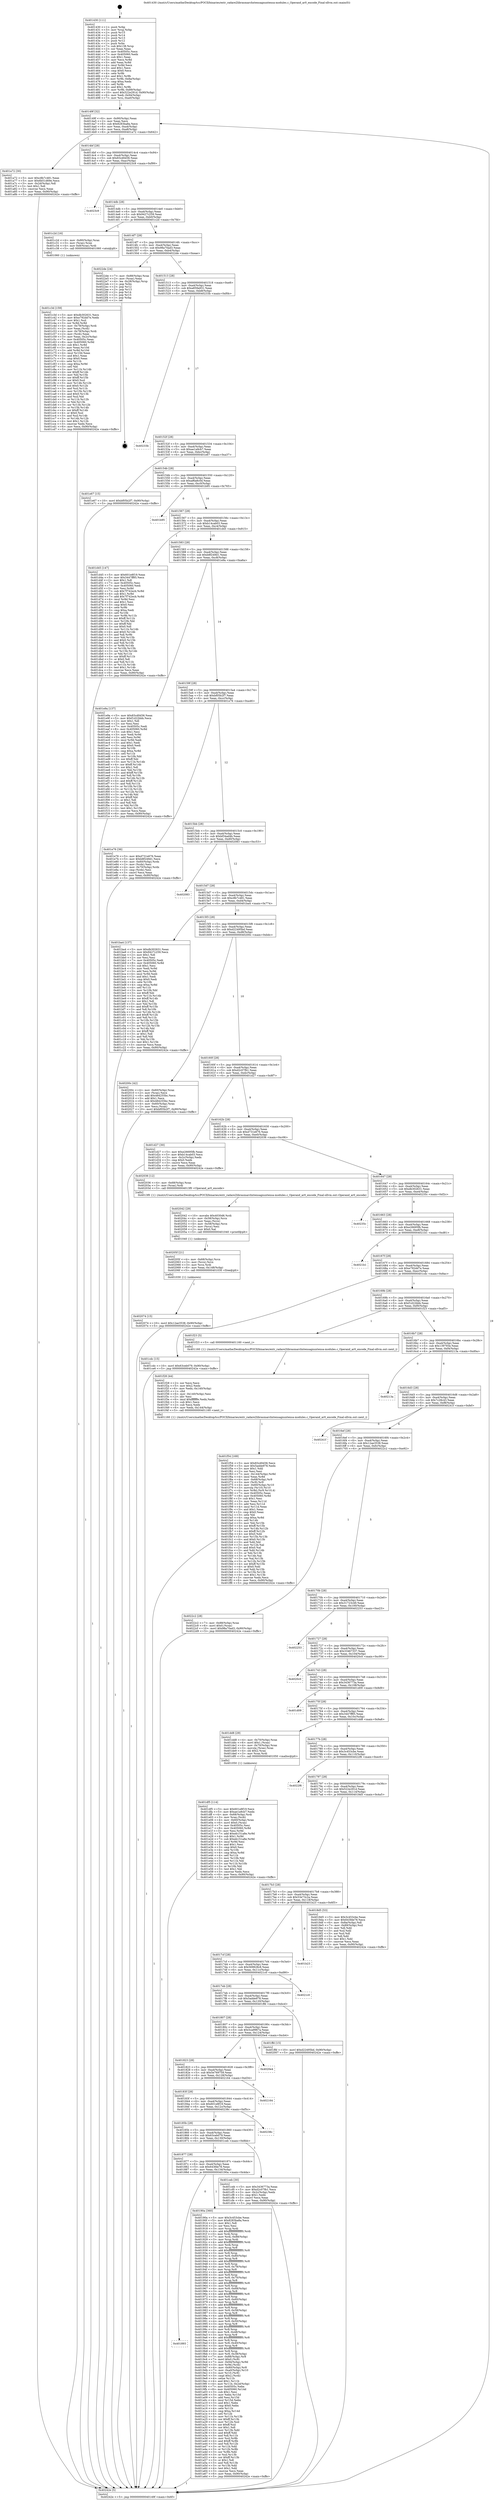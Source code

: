 digraph "0x401430" {
  label = "0x401430 (/mnt/c/Users/mathe/Desktop/tcc/POCII/binaries/extr_radare2librasmarchxtensagnuxtensa-modules.c_Operand_ar0_encode_Final-ollvm.out::main(0))"
  labelloc = "t"
  node[shape=record]

  Entry [label="",width=0.3,height=0.3,shape=circle,fillcolor=black,style=filled]
  "0x40149f" [label="{
     0x40149f [32]\l
     | [instrs]\l
     &nbsp;&nbsp;0x40149f \<+6\>: mov -0x90(%rbp),%eax\l
     &nbsp;&nbsp;0x4014a5 \<+2\>: mov %eax,%ecx\l
     &nbsp;&nbsp;0x4014a7 \<+6\>: sub $0x8283ba8a,%ecx\l
     &nbsp;&nbsp;0x4014ad \<+6\>: mov %eax,-0xa4(%rbp)\l
     &nbsp;&nbsp;0x4014b3 \<+6\>: mov %ecx,-0xa8(%rbp)\l
     &nbsp;&nbsp;0x4014b9 \<+6\>: je 0000000000401a72 \<main+0x642\>\l
  }"]
  "0x401a72" [label="{
     0x401a72 [30]\l
     | [instrs]\l
     &nbsp;&nbsp;0x401a72 \<+5\>: mov $0xc8b7c481,%eax\l
     &nbsp;&nbsp;0x401a77 \<+5\>: mov $0x6b51d69e,%ecx\l
     &nbsp;&nbsp;0x401a7c \<+3\>: mov -0x2d(%rbp),%dl\l
     &nbsp;&nbsp;0x401a7f \<+3\>: test $0x1,%dl\l
     &nbsp;&nbsp;0x401a82 \<+3\>: cmovne %ecx,%eax\l
     &nbsp;&nbsp;0x401a85 \<+6\>: mov %eax,-0x90(%rbp)\l
     &nbsp;&nbsp;0x401a8b \<+5\>: jmp 000000000040242e \<main+0xffe\>\l
  }"]
  "0x4014bf" [label="{
     0x4014bf [28]\l
     | [instrs]\l
     &nbsp;&nbsp;0x4014bf \<+5\>: jmp 00000000004014c4 \<main+0x94\>\l
     &nbsp;&nbsp;0x4014c4 \<+6\>: mov -0xa4(%rbp),%eax\l
     &nbsp;&nbsp;0x4014ca \<+5\>: sub $0x83cd0d36,%eax\l
     &nbsp;&nbsp;0x4014cf \<+6\>: mov %eax,-0xac(%rbp)\l
     &nbsp;&nbsp;0x4014d5 \<+6\>: je 00000000004023c9 \<main+0xf99\>\l
  }"]
  Exit [label="",width=0.3,height=0.3,shape=circle,fillcolor=black,style=filled,peripheries=2]
  "0x4023c9" [label="{
     0x4023c9\l
  }", style=dashed]
  "0x4014db" [label="{
     0x4014db [28]\l
     | [instrs]\l
     &nbsp;&nbsp;0x4014db \<+5\>: jmp 00000000004014e0 \<main+0xb0\>\l
     &nbsp;&nbsp;0x4014e0 \<+6\>: mov -0xa4(%rbp),%eax\l
     &nbsp;&nbsp;0x4014e6 \<+5\>: sub $0x9427c259,%eax\l
     &nbsp;&nbsp;0x4014eb \<+6\>: mov %eax,-0xb0(%rbp)\l
     &nbsp;&nbsp;0x4014f1 \<+6\>: je 0000000000401c2d \<main+0x7fd\>\l
  }"]
  "0x402074" [label="{
     0x402074 [15]\l
     | [instrs]\l
     &nbsp;&nbsp;0x402074 \<+10\>: movl $0x12ae3538,-0x90(%rbp)\l
     &nbsp;&nbsp;0x40207e \<+5\>: jmp 000000000040242e \<main+0xffe\>\l
  }"]
  "0x401c2d" [label="{
     0x401c2d [16]\l
     | [instrs]\l
     &nbsp;&nbsp;0x401c2d \<+4\>: mov -0x80(%rbp),%rax\l
     &nbsp;&nbsp;0x401c31 \<+3\>: mov (%rax),%rax\l
     &nbsp;&nbsp;0x401c34 \<+4\>: mov 0x8(%rax),%rdi\l
     &nbsp;&nbsp;0x401c38 \<+5\>: call 0000000000401060 \<atoi@plt\>\l
     | [calls]\l
     &nbsp;&nbsp;0x401060 \{1\} (unknown)\l
  }"]
  "0x4014f7" [label="{
     0x4014f7 [28]\l
     | [instrs]\l
     &nbsp;&nbsp;0x4014f7 \<+5\>: jmp 00000000004014fc \<main+0xcc\>\l
     &nbsp;&nbsp;0x4014fc \<+6\>: mov -0xa4(%rbp),%eax\l
     &nbsp;&nbsp;0x401502 \<+5\>: sub $0x98a70ad3,%eax\l
     &nbsp;&nbsp;0x401507 \<+6\>: mov %eax,-0xb4(%rbp)\l
     &nbsp;&nbsp;0x40150d \<+6\>: je 00000000004022de \<main+0xeae\>\l
  }"]
  "0x40205f" [label="{
     0x40205f [21]\l
     | [instrs]\l
     &nbsp;&nbsp;0x40205f \<+4\>: mov -0x68(%rbp),%rcx\l
     &nbsp;&nbsp;0x402063 \<+3\>: mov (%rcx),%rcx\l
     &nbsp;&nbsp;0x402066 \<+3\>: mov %rcx,%rdi\l
     &nbsp;&nbsp;0x402069 \<+6\>: mov %eax,-0x148(%rbp)\l
     &nbsp;&nbsp;0x40206f \<+5\>: call 0000000000401030 \<free@plt\>\l
     | [calls]\l
     &nbsp;&nbsp;0x401030 \{1\} (unknown)\l
  }"]
  "0x4022de" [label="{
     0x4022de [24]\l
     | [instrs]\l
     &nbsp;&nbsp;0x4022de \<+7\>: mov -0x88(%rbp),%rax\l
     &nbsp;&nbsp;0x4022e5 \<+2\>: mov (%rax),%eax\l
     &nbsp;&nbsp;0x4022e7 \<+4\>: lea -0x28(%rbp),%rsp\l
     &nbsp;&nbsp;0x4022eb \<+1\>: pop %rbx\l
     &nbsp;&nbsp;0x4022ec \<+2\>: pop %r12\l
     &nbsp;&nbsp;0x4022ee \<+2\>: pop %r13\l
     &nbsp;&nbsp;0x4022f0 \<+2\>: pop %r14\l
     &nbsp;&nbsp;0x4022f2 \<+2\>: pop %r15\l
     &nbsp;&nbsp;0x4022f4 \<+1\>: pop %rbp\l
     &nbsp;&nbsp;0x4022f5 \<+1\>: ret\l
  }"]
  "0x401513" [label="{
     0x401513 [28]\l
     | [instrs]\l
     &nbsp;&nbsp;0x401513 \<+5\>: jmp 0000000000401518 \<main+0xe8\>\l
     &nbsp;&nbsp;0x401518 \<+6\>: mov -0xa4(%rbp),%eax\l
     &nbsp;&nbsp;0x40151e \<+5\>: sub $0xa859a931,%eax\l
     &nbsp;&nbsp;0x401523 \<+6\>: mov %eax,-0xb8(%rbp)\l
     &nbsp;&nbsp;0x401529 \<+6\>: je 000000000040233b \<main+0xf0b\>\l
  }"]
  "0x402042" [label="{
     0x402042 [29]\l
     | [instrs]\l
     &nbsp;&nbsp;0x402042 \<+10\>: movabs $0x4030d6,%rdi\l
     &nbsp;&nbsp;0x40204c \<+4\>: mov -0x58(%rbp),%rcx\l
     &nbsp;&nbsp;0x402050 \<+2\>: mov %eax,(%rcx)\l
     &nbsp;&nbsp;0x402052 \<+4\>: mov -0x58(%rbp),%rcx\l
     &nbsp;&nbsp;0x402056 \<+2\>: mov (%rcx),%esi\l
     &nbsp;&nbsp;0x402058 \<+2\>: mov $0x0,%al\l
     &nbsp;&nbsp;0x40205a \<+5\>: call 0000000000401040 \<printf@plt\>\l
     | [calls]\l
     &nbsp;&nbsp;0x401040 \{1\} (unknown)\l
  }"]
  "0x40233b" [label="{
     0x40233b\l
  }", style=dashed]
  "0x40152f" [label="{
     0x40152f [28]\l
     | [instrs]\l
     &nbsp;&nbsp;0x40152f \<+5\>: jmp 0000000000401534 \<main+0x104\>\l
     &nbsp;&nbsp;0x401534 \<+6\>: mov -0xa4(%rbp),%eax\l
     &nbsp;&nbsp;0x40153a \<+5\>: sub $0xae1a9cb7,%eax\l
     &nbsp;&nbsp;0x40153f \<+6\>: mov %eax,-0xbc(%rbp)\l
     &nbsp;&nbsp;0x401545 \<+6\>: je 0000000000401e67 \<main+0xa37\>\l
  }"]
  "0x401f54" [label="{
     0x401f54 [169]\l
     | [instrs]\l
     &nbsp;&nbsp;0x401f54 \<+5\>: mov $0x83cd0d36,%ecx\l
     &nbsp;&nbsp;0x401f59 \<+5\>: mov $0x5adde978,%edx\l
     &nbsp;&nbsp;0x401f5e \<+3\>: mov $0x1,%dil\l
     &nbsp;&nbsp;0x401f61 \<+2\>: xor %esi,%esi\l
     &nbsp;&nbsp;0x401f63 \<+7\>: mov -0x144(%rbp),%r8d\l
     &nbsp;&nbsp;0x401f6a \<+4\>: imul %eax,%r8d\l
     &nbsp;&nbsp;0x401f6e \<+4\>: mov -0x68(%rbp),%r9\l
     &nbsp;&nbsp;0x401f72 \<+3\>: mov (%r9),%r9\l
     &nbsp;&nbsp;0x401f75 \<+4\>: mov -0x60(%rbp),%r10\l
     &nbsp;&nbsp;0x401f79 \<+3\>: movslq (%r10),%r10\l
     &nbsp;&nbsp;0x401f7c \<+4\>: mov %r8d,(%r9,%r10,4)\l
     &nbsp;&nbsp;0x401f80 \<+7\>: mov 0x40505c,%eax\l
     &nbsp;&nbsp;0x401f87 \<+8\>: mov 0x405060,%r8d\l
     &nbsp;&nbsp;0x401f8f \<+3\>: sub $0x1,%esi\l
     &nbsp;&nbsp;0x401f92 \<+3\>: mov %eax,%r11d\l
     &nbsp;&nbsp;0x401f95 \<+3\>: add %esi,%r11d\l
     &nbsp;&nbsp;0x401f98 \<+4\>: imul %r11d,%eax\l
     &nbsp;&nbsp;0x401f9c \<+3\>: and $0x1,%eax\l
     &nbsp;&nbsp;0x401f9f \<+3\>: cmp $0x0,%eax\l
     &nbsp;&nbsp;0x401fa2 \<+3\>: sete %bl\l
     &nbsp;&nbsp;0x401fa5 \<+4\>: cmp $0xa,%r8d\l
     &nbsp;&nbsp;0x401fa9 \<+4\>: setl %r14b\l
     &nbsp;&nbsp;0x401fad \<+3\>: mov %bl,%r15b\l
     &nbsp;&nbsp;0x401fb0 \<+4\>: xor $0xff,%r15b\l
     &nbsp;&nbsp;0x401fb4 \<+3\>: mov %r14b,%r12b\l
     &nbsp;&nbsp;0x401fb7 \<+4\>: xor $0xff,%r12b\l
     &nbsp;&nbsp;0x401fbb \<+4\>: xor $0x0,%dil\l
     &nbsp;&nbsp;0x401fbf \<+3\>: mov %r15b,%r13b\l
     &nbsp;&nbsp;0x401fc2 \<+4\>: and $0x0,%r13b\l
     &nbsp;&nbsp;0x401fc6 \<+3\>: and %dil,%bl\l
     &nbsp;&nbsp;0x401fc9 \<+3\>: mov %r12b,%al\l
     &nbsp;&nbsp;0x401fcc \<+2\>: and $0x0,%al\l
     &nbsp;&nbsp;0x401fce \<+3\>: and %dil,%r14b\l
     &nbsp;&nbsp;0x401fd1 \<+3\>: or %bl,%r13b\l
     &nbsp;&nbsp;0x401fd4 \<+3\>: or %r14b,%al\l
     &nbsp;&nbsp;0x401fd7 \<+3\>: xor %al,%r13b\l
     &nbsp;&nbsp;0x401fda \<+3\>: or %r12b,%r15b\l
     &nbsp;&nbsp;0x401fdd \<+4\>: xor $0xff,%r15b\l
     &nbsp;&nbsp;0x401fe1 \<+4\>: or $0x0,%dil\l
     &nbsp;&nbsp;0x401fe5 \<+3\>: and %dil,%r15b\l
     &nbsp;&nbsp;0x401fe8 \<+3\>: or %r15b,%r13b\l
     &nbsp;&nbsp;0x401feb \<+4\>: test $0x1,%r13b\l
     &nbsp;&nbsp;0x401fef \<+3\>: cmovne %edx,%ecx\l
     &nbsp;&nbsp;0x401ff2 \<+6\>: mov %ecx,-0x90(%rbp)\l
     &nbsp;&nbsp;0x401ff8 \<+5\>: jmp 000000000040242e \<main+0xffe\>\l
  }"]
  "0x401e67" [label="{
     0x401e67 [15]\l
     | [instrs]\l
     &nbsp;&nbsp;0x401e67 \<+10\>: movl $0xbf05b2f7,-0x90(%rbp)\l
     &nbsp;&nbsp;0x401e71 \<+5\>: jmp 000000000040242e \<main+0xffe\>\l
  }"]
  "0x40154b" [label="{
     0x40154b [28]\l
     | [instrs]\l
     &nbsp;&nbsp;0x40154b \<+5\>: jmp 0000000000401550 \<main+0x120\>\l
     &nbsp;&nbsp;0x401550 \<+6\>: mov -0xa4(%rbp),%eax\l
     &nbsp;&nbsp;0x401556 \<+5\>: sub $0xaf6a8c0d,%eax\l
     &nbsp;&nbsp;0x40155b \<+6\>: mov %eax,-0xc0(%rbp)\l
     &nbsp;&nbsp;0x401561 \<+6\>: je 0000000000401b95 \<main+0x765\>\l
  }"]
  "0x401f28" [label="{
     0x401f28 [44]\l
     | [instrs]\l
     &nbsp;&nbsp;0x401f28 \<+2\>: xor %ecx,%ecx\l
     &nbsp;&nbsp;0x401f2a \<+5\>: mov $0x2,%edx\l
     &nbsp;&nbsp;0x401f2f \<+6\>: mov %edx,-0x140(%rbp)\l
     &nbsp;&nbsp;0x401f35 \<+1\>: cltd\l
     &nbsp;&nbsp;0x401f36 \<+6\>: mov -0x140(%rbp),%esi\l
     &nbsp;&nbsp;0x401f3c \<+2\>: idiv %esi\l
     &nbsp;&nbsp;0x401f3e \<+6\>: imul $0xfffffffe,%edx,%edx\l
     &nbsp;&nbsp;0x401f44 \<+3\>: sub $0x1,%ecx\l
     &nbsp;&nbsp;0x401f47 \<+2\>: sub %ecx,%edx\l
     &nbsp;&nbsp;0x401f49 \<+6\>: mov %edx,-0x144(%rbp)\l
     &nbsp;&nbsp;0x401f4f \<+5\>: call 0000000000401160 \<next_i\>\l
     | [calls]\l
     &nbsp;&nbsp;0x401160 \{1\} (/mnt/c/Users/mathe/Desktop/tcc/POCII/binaries/extr_radare2librasmarchxtensagnuxtensa-modules.c_Operand_ar0_encode_Final-ollvm.out::next_i)\l
  }"]
  "0x401b95" [label="{
     0x401b95\l
  }", style=dashed]
  "0x401567" [label="{
     0x401567 [28]\l
     | [instrs]\l
     &nbsp;&nbsp;0x401567 \<+5\>: jmp 000000000040156c \<main+0x13c\>\l
     &nbsp;&nbsp;0x40156c \<+6\>: mov -0xa4(%rbp),%eax\l
     &nbsp;&nbsp;0x401572 \<+5\>: sub $0xb14cab03,%eax\l
     &nbsp;&nbsp;0x401577 \<+6\>: mov %eax,-0xc4(%rbp)\l
     &nbsp;&nbsp;0x40157d \<+6\>: je 0000000000401d45 \<main+0x915\>\l
  }"]
  "0x401df5" [label="{
     0x401df5 [114]\l
     | [instrs]\l
     &nbsp;&nbsp;0x401df5 \<+5\>: mov $0x601e8f19,%ecx\l
     &nbsp;&nbsp;0x401dfa \<+5\>: mov $0xae1a9cb7,%edx\l
     &nbsp;&nbsp;0x401dff \<+4\>: mov -0x68(%rbp),%rdi\l
     &nbsp;&nbsp;0x401e03 \<+3\>: mov %rax,(%rdi)\l
     &nbsp;&nbsp;0x401e06 \<+4\>: mov -0x60(%rbp),%rax\l
     &nbsp;&nbsp;0x401e0a \<+6\>: movl $0x0,(%rax)\l
     &nbsp;&nbsp;0x401e10 \<+7\>: mov 0x40505c,%esi\l
     &nbsp;&nbsp;0x401e17 \<+8\>: mov 0x405060,%r8d\l
     &nbsp;&nbsp;0x401e1f \<+3\>: mov %esi,%r9d\l
     &nbsp;&nbsp;0x401e22 \<+7\>: add $0xeb151a8e,%r9d\l
     &nbsp;&nbsp;0x401e29 \<+4\>: sub $0x1,%r9d\l
     &nbsp;&nbsp;0x401e2d \<+7\>: sub $0xeb151a8e,%r9d\l
     &nbsp;&nbsp;0x401e34 \<+4\>: imul %r9d,%esi\l
     &nbsp;&nbsp;0x401e38 \<+3\>: and $0x1,%esi\l
     &nbsp;&nbsp;0x401e3b \<+3\>: cmp $0x0,%esi\l
     &nbsp;&nbsp;0x401e3e \<+4\>: sete %r10b\l
     &nbsp;&nbsp;0x401e42 \<+4\>: cmp $0xa,%r8d\l
     &nbsp;&nbsp;0x401e46 \<+4\>: setl %r11b\l
     &nbsp;&nbsp;0x401e4a \<+3\>: mov %r10b,%bl\l
     &nbsp;&nbsp;0x401e4d \<+3\>: and %r11b,%bl\l
     &nbsp;&nbsp;0x401e50 \<+3\>: xor %r11b,%r10b\l
     &nbsp;&nbsp;0x401e53 \<+3\>: or %r10b,%bl\l
     &nbsp;&nbsp;0x401e56 \<+3\>: test $0x1,%bl\l
     &nbsp;&nbsp;0x401e59 \<+3\>: cmovne %edx,%ecx\l
     &nbsp;&nbsp;0x401e5c \<+6\>: mov %ecx,-0x90(%rbp)\l
     &nbsp;&nbsp;0x401e62 \<+5\>: jmp 000000000040242e \<main+0xffe\>\l
  }"]
  "0x401d45" [label="{
     0x401d45 [147]\l
     | [instrs]\l
     &nbsp;&nbsp;0x401d45 \<+5\>: mov $0x601e8f19,%eax\l
     &nbsp;&nbsp;0x401d4a \<+5\>: mov $0x3447ff85,%ecx\l
     &nbsp;&nbsp;0x401d4f \<+2\>: mov $0x1,%dl\l
     &nbsp;&nbsp;0x401d51 \<+7\>: mov 0x40505c,%esi\l
     &nbsp;&nbsp;0x401d58 \<+7\>: mov 0x405060,%edi\l
     &nbsp;&nbsp;0x401d5f \<+3\>: mov %esi,%r8d\l
     &nbsp;&nbsp;0x401d62 \<+7\>: sub $0x7f742ecb,%r8d\l
     &nbsp;&nbsp;0x401d69 \<+4\>: sub $0x1,%r8d\l
     &nbsp;&nbsp;0x401d6d \<+7\>: add $0x7f742ecb,%r8d\l
     &nbsp;&nbsp;0x401d74 \<+4\>: imul %r8d,%esi\l
     &nbsp;&nbsp;0x401d78 \<+3\>: and $0x1,%esi\l
     &nbsp;&nbsp;0x401d7b \<+3\>: cmp $0x0,%esi\l
     &nbsp;&nbsp;0x401d7e \<+4\>: sete %r9b\l
     &nbsp;&nbsp;0x401d82 \<+3\>: cmp $0xa,%edi\l
     &nbsp;&nbsp;0x401d85 \<+4\>: setl %r10b\l
     &nbsp;&nbsp;0x401d89 \<+3\>: mov %r9b,%r11b\l
     &nbsp;&nbsp;0x401d8c \<+4\>: xor $0xff,%r11b\l
     &nbsp;&nbsp;0x401d90 \<+3\>: mov %r10b,%bl\l
     &nbsp;&nbsp;0x401d93 \<+3\>: xor $0xff,%bl\l
     &nbsp;&nbsp;0x401d96 \<+3\>: xor $0x0,%dl\l
     &nbsp;&nbsp;0x401d99 \<+3\>: mov %r11b,%r14b\l
     &nbsp;&nbsp;0x401d9c \<+4\>: and $0x0,%r14b\l
     &nbsp;&nbsp;0x401da0 \<+3\>: and %dl,%r9b\l
     &nbsp;&nbsp;0x401da3 \<+3\>: mov %bl,%r15b\l
     &nbsp;&nbsp;0x401da6 \<+4\>: and $0x0,%r15b\l
     &nbsp;&nbsp;0x401daa \<+3\>: and %dl,%r10b\l
     &nbsp;&nbsp;0x401dad \<+3\>: or %r9b,%r14b\l
     &nbsp;&nbsp;0x401db0 \<+3\>: or %r10b,%r15b\l
     &nbsp;&nbsp;0x401db3 \<+3\>: xor %r15b,%r14b\l
     &nbsp;&nbsp;0x401db6 \<+3\>: or %bl,%r11b\l
     &nbsp;&nbsp;0x401db9 \<+4\>: xor $0xff,%r11b\l
     &nbsp;&nbsp;0x401dbd \<+3\>: or $0x0,%dl\l
     &nbsp;&nbsp;0x401dc0 \<+3\>: and %dl,%r11b\l
     &nbsp;&nbsp;0x401dc3 \<+3\>: or %r11b,%r14b\l
     &nbsp;&nbsp;0x401dc6 \<+4\>: test $0x1,%r14b\l
     &nbsp;&nbsp;0x401dca \<+3\>: cmovne %ecx,%eax\l
     &nbsp;&nbsp;0x401dcd \<+6\>: mov %eax,-0x90(%rbp)\l
     &nbsp;&nbsp;0x401dd3 \<+5\>: jmp 000000000040242e \<main+0xffe\>\l
  }"]
  "0x401583" [label="{
     0x401583 [28]\l
     | [instrs]\l
     &nbsp;&nbsp;0x401583 \<+5\>: jmp 0000000000401588 \<main+0x158\>\l
     &nbsp;&nbsp;0x401588 \<+6\>: mov -0xa4(%rbp),%eax\l
     &nbsp;&nbsp;0x40158e \<+5\>: sub $0xb8f249d1,%eax\l
     &nbsp;&nbsp;0x401593 \<+6\>: mov %eax,-0xc8(%rbp)\l
     &nbsp;&nbsp;0x401599 \<+6\>: je 0000000000401e9a \<main+0xa6a\>\l
  }"]
  "0x401c3d" [label="{
     0x401c3d [159]\l
     | [instrs]\l
     &nbsp;&nbsp;0x401c3d \<+5\>: mov $0xdb302631,%ecx\l
     &nbsp;&nbsp;0x401c42 \<+5\>: mov $0xe792dd7e,%edx\l
     &nbsp;&nbsp;0x401c47 \<+3\>: mov $0x1,%sil\l
     &nbsp;&nbsp;0x401c4a \<+3\>: xor %r8d,%r8d\l
     &nbsp;&nbsp;0x401c4d \<+4\>: mov -0x78(%rbp),%rdi\l
     &nbsp;&nbsp;0x401c51 \<+2\>: mov %eax,(%rdi)\l
     &nbsp;&nbsp;0x401c53 \<+4\>: mov -0x78(%rbp),%rdi\l
     &nbsp;&nbsp;0x401c57 \<+2\>: mov (%rdi),%eax\l
     &nbsp;&nbsp;0x401c59 \<+3\>: mov %eax,-0x2c(%rbp)\l
     &nbsp;&nbsp;0x401c5c \<+7\>: mov 0x40505c,%eax\l
     &nbsp;&nbsp;0x401c63 \<+8\>: mov 0x405060,%r9d\l
     &nbsp;&nbsp;0x401c6b \<+4\>: sub $0x1,%r8d\l
     &nbsp;&nbsp;0x401c6f \<+3\>: mov %eax,%r10d\l
     &nbsp;&nbsp;0x401c72 \<+3\>: add %r8d,%r10d\l
     &nbsp;&nbsp;0x401c75 \<+4\>: imul %r10d,%eax\l
     &nbsp;&nbsp;0x401c79 \<+3\>: and $0x1,%eax\l
     &nbsp;&nbsp;0x401c7c \<+3\>: cmp $0x0,%eax\l
     &nbsp;&nbsp;0x401c7f \<+4\>: sete %r11b\l
     &nbsp;&nbsp;0x401c83 \<+4\>: cmp $0xa,%r9d\l
     &nbsp;&nbsp;0x401c87 \<+3\>: setl %bl\l
     &nbsp;&nbsp;0x401c8a \<+3\>: mov %r11b,%r14b\l
     &nbsp;&nbsp;0x401c8d \<+4\>: xor $0xff,%r14b\l
     &nbsp;&nbsp;0x401c91 \<+3\>: mov %bl,%r15b\l
     &nbsp;&nbsp;0x401c94 \<+4\>: xor $0xff,%r15b\l
     &nbsp;&nbsp;0x401c98 \<+4\>: xor $0x0,%sil\l
     &nbsp;&nbsp;0x401c9c \<+3\>: mov %r14b,%r12b\l
     &nbsp;&nbsp;0x401c9f \<+4\>: and $0x0,%r12b\l
     &nbsp;&nbsp;0x401ca3 \<+3\>: and %sil,%r11b\l
     &nbsp;&nbsp;0x401ca6 \<+3\>: mov %r15b,%r13b\l
     &nbsp;&nbsp;0x401ca9 \<+4\>: and $0x0,%r13b\l
     &nbsp;&nbsp;0x401cad \<+3\>: and %sil,%bl\l
     &nbsp;&nbsp;0x401cb0 \<+3\>: or %r11b,%r12b\l
     &nbsp;&nbsp;0x401cb3 \<+3\>: or %bl,%r13b\l
     &nbsp;&nbsp;0x401cb6 \<+3\>: xor %r13b,%r12b\l
     &nbsp;&nbsp;0x401cb9 \<+3\>: or %r15b,%r14b\l
     &nbsp;&nbsp;0x401cbc \<+4\>: xor $0xff,%r14b\l
     &nbsp;&nbsp;0x401cc0 \<+4\>: or $0x0,%sil\l
     &nbsp;&nbsp;0x401cc4 \<+3\>: and %sil,%r14b\l
     &nbsp;&nbsp;0x401cc7 \<+3\>: or %r14b,%r12b\l
     &nbsp;&nbsp;0x401cca \<+4\>: test $0x1,%r12b\l
     &nbsp;&nbsp;0x401cce \<+3\>: cmovne %edx,%ecx\l
     &nbsp;&nbsp;0x401cd1 \<+6\>: mov %ecx,-0x90(%rbp)\l
     &nbsp;&nbsp;0x401cd7 \<+5\>: jmp 000000000040242e \<main+0xffe\>\l
  }"]
  "0x401e9a" [label="{
     0x401e9a [137]\l
     | [instrs]\l
     &nbsp;&nbsp;0x401e9a \<+5\>: mov $0x83cd0d36,%eax\l
     &nbsp;&nbsp;0x401e9f \<+5\>: mov $0xf1d22bbb,%ecx\l
     &nbsp;&nbsp;0x401ea4 \<+2\>: mov $0x1,%dl\l
     &nbsp;&nbsp;0x401ea6 \<+2\>: xor %esi,%esi\l
     &nbsp;&nbsp;0x401ea8 \<+7\>: mov 0x40505c,%edi\l
     &nbsp;&nbsp;0x401eaf \<+8\>: mov 0x405060,%r8d\l
     &nbsp;&nbsp;0x401eb7 \<+3\>: sub $0x1,%esi\l
     &nbsp;&nbsp;0x401eba \<+3\>: mov %edi,%r9d\l
     &nbsp;&nbsp;0x401ebd \<+3\>: add %esi,%r9d\l
     &nbsp;&nbsp;0x401ec0 \<+4\>: imul %r9d,%edi\l
     &nbsp;&nbsp;0x401ec4 \<+3\>: and $0x1,%edi\l
     &nbsp;&nbsp;0x401ec7 \<+3\>: cmp $0x0,%edi\l
     &nbsp;&nbsp;0x401eca \<+4\>: sete %r10b\l
     &nbsp;&nbsp;0x401ece \<+4\>: cmp $0xa,%r8d\l
     &nbsp;&nbsp;0x401ed2 \<+4\>: setl %r11b\l
     &nbsp;&nbsp;0x401ed6 \<+3\>: mov %r10b,%bl\l
     &nbsp;&nbsp;0x401ed9 \<+3\>: xor $0xff,%bl\l
     &nbsp;&nbsp;0x401edc \<+3\>: mov %r11b,%r14b\l
     &nbsp;&nbsp;0x401edf \<+4\>: xor $0xff,%r14b\l
     &nbsp;&nbsp;0x401ee3 \<+3\>: xor $0x1,%dl\l
     &nbsp;&nbsp;0x401ee6 \<+3\>: mov %bl,%r15b\l
     &nbsp;&nbsp;0x401ee9 \<+4\>: and $0xff,%r15b\l
     &nbsp;&nbsp;0x401eed \<+3\>: and %dl,%r10b\l
     &nbsp;&nbsp;0x401ef0 \<+3\>: mov %r14b,%r12b\l
     &nbsp;&nbsp;0x401ef3 \<+4\>: and $0xff,%r12b\l
     &nbsp;&nbsp;0x401ef7 \<+3\>: and %dl,%r11b\l
     &nbsp;&nbsp;0x401efa \<+3\>: or %r10b,%r15b\l
     &nbsp;&nbsp;0x401efd \<+3\>: or %r11b,%r12b\l
     &nbsp;&nbsp;0x401f00 \<+3\>: xor %r12b,%r15b\l
     &nbsp;&nbsp;0x401f03 \<+3\>: or %r14b,%bl\l
     &nbsp;&nbsp;0x401f06 \<+3\>: xor $0xff,%bl\l
     &nbsp;&nbsp;0x401f09 \<+3\>: or $0x1,%dl\l
     &nbsp;&nbsp;0x401f0c \<+2\>: and %dl,%bl\l
     &nbsp;&nbsp;0x401f0e \<+3\>: or %bl,%r15b\l
     &nbsp;&nbsp;0x401f11 \<+4\>: test $0x1,%r15b\l
     &nbsp;&nbsp;0x401f15 \<+3\>: cmovne %ecx,%eax\l
     &nbsp;&nbsp;0x401f18 \<+6\>: mov %eax,-0x90(%rbp)\l
     &nbsp;&nbsp;0x401f1e \<+5\>: jmp 000000000040242e \<main+0xffe\>\l
  }"]
  "0x40159f" [label="{
     0x40159f [28]\l
     | [instrs]\l
     &nbsp;&nbsp;0x40159f \<+5\>: jmp 00000000004015a4 \<main+0x174\>\l
     &nbsp;&nbsp;0x4015a4 \<+6\>: mov -0xa4(%rbp),%eax\l
     &nbsp;&nbsp;0x4015aa \<+5\>: sub $0xbf05b2f7,%eax\l
     &nbsp;&nbsp;0x4015af \<+6\>: mov %eax,-0xcc(%rbp)\l
     &nbsp;&nbsp;0x4015b5 \<+6\>: je 0000000000401e76 \<main+0xa46\>\l
  }"]
  "0x401893" [label="{
     0x401893\l
  }", style=dashed]
  "0x401e76" [label="{
     0x401e76 [36]\l
     | [instrs]\l
     &nbsp;&nbsp;0x401e76 \<+5\>: mov $0xd731e676,%eax\l
     &nbsp;&nbsp;0x401e7b \<+5\>: mov $0xb8f249d1,%ecx\l
     &nbsp;&nbsp;0x401e80 \<+4\>: mov -0x60(%rbp),%rdx\l
     &nbsp;&nbsp;0x401e84 \<+2\>: mov (%rdx),%esi\l
     &nbsp;&nbsp;0x401e86 \<+4\>: mov -0x70(%rbp),%rdx\l
     &nbsp;&nbsp;0x401e8a \<+2\>: cmp (%rdx),%esi\l
     &nbsp;&nbsp;0x401e8c \<+3\>: cmovl %ecx,%eax\l
     &nbsp;&nbsp;0x401e8f \<+6\>: mov %eax,-0x90(%rbp)\l
     &nbsp;&nbsp;0x401e95 \<+5\>: jmp 000000000040242e \<main+0xffe\>\l
  }"]
  "0x4015bb" [label="{
     0x4015bb [28]\l
     | [instrs]\l
     &nbsp;&nbsp;0x4015bb \<+5\>: jmp 00000000004015c0 \<main+0x190\>\l
     &nbsp;&nbsp;0x4015c0 \<+6\>: mov -0xa4(%rbp),%eax\l
     &nbsp;&nbsp;0x4015c6 \<+5\>: sub $0xbf34ad4b,%eax\l
     &nbsp;&nbsp;0x4015cb \<+6\>: mov %eax,-0xd0(%rbp)\l
     &nbsp;&nbsp;0x4015d1 \<+6\>: je 0000000000402083 \<main+0xc53\>\l
  }"]
  "0x40190a" [label="{
     0x40190a [360]\l
     | [instrs]\l
     &nbsp;&nbsp;0x40190a \<+5\>: mov $0x3c453cbe,%eax\l
     &nbsp;&nbsp;0x40190f \<+5\>: mov $0x8283ba8a,%ecx\l
     &nbsp;&nbsp;0x401914 \<+2\>: mov $0x1,%dl\l
     &nbsp;&nbsp;0x401916 \<+2\>: xor %esi,%esi\l
     &nbsp;&nbsp;0x401918 \<+3\>: mov %rsp,%rdi\l
     &nbsp;&nbsp;0x40191b \<+4\>: add $0xfffffffffffffff0,%rdi\l
     &nbsp;&nbsp;0x40191f \<+3\>: mov %rdi,%rsp\l
     &nbsp;&nbsp;0x401922 \<+7\>: mov %rdi,-0x88(%rbp)\l
     &nbsp;&nbsp;0x401929 \<+3\>: mov %rsp,%rdi\l
     &nbsp;&nbsp;0x40192c \<+4\>: add $0xfffffffffffffff0,%rdi\l
     &nbsp;&nbsp;0x401930 \<+3\>: mov %rdi,%rsp\l
     &nbsp;&nbsp;0x401933 \<+3\>: mov %rsp,%r8\l
     &nbsp;&nbsp;0x401936 \<+4\>: add $0xfffffffffffffff0,%r8\l
     &nbsp;&nbsp;0x40193a \<+3\>: mov %r8,%rsp\l
     &nbsp;&nbsp;0x40193d \<+4\>: mov %r8,-0x80(%rbp)\l
     &nbsp;&nbsp;0x401941 \<+3\>: mov %rsp,%r8\l
     &nbsp;&nbsp;0x401944 \<+4\>: add $0xfffffffffffffff0,%r8\l
     &nbsp;&nbsp;0x401948 \<+3\>: mov %r8,%rsp\l
     &nbsp;&nbsp;0x40194b \<+4\>: mov %r8,-0x78(%rbp)\l
     &nbsp;&nbsp;0x40194f \<+3\>: mov %rsp,%r8\l
     &nbsp;&nbsp;0x401952 \<+4\>: add $0xfffffffffffffff0,%r8\l
     &nbsp;&nbsp;0x401956 \<+3\>: mov %r8,%rsp\l
     &nbsp;&nbsp;0x401959 \<+4\>: mov %r8,-0x70(%rbp)\l
     &nbsp;&nbsp;0x40195d \<+3\>: mov %rsp,%r8\l
     &nbsp;&nbsp;0x401960 \<+4\>: add $0xfffffffffffffff0,%r8\l
     &nbsp;&nbsp;0x401964 \<+3\>: mov %r8,%rsp\l
     &nbsp;&nbsp;0x401967 \<+4\>: mov %r8,-0x68(%rbp)\l
     &nbsp;&nbsp;0x40196b \<+3\>: mov %rsp,%r8\l
     &nbsp;&nbsp;0x40196e \<+4\>: add $0xfffffffffffffff0,%r8\l
     &nbsp;&nbsp;0x401972 \<+3\>: mov %r8,%rsp\l
     &nbsp;&nbsp;0x401975 \<+4\>: mov %r8,-0x60(%rbp)\l
     &nbsp;&nbsp;0x401979 \<+3\>: mov %rsp,%r8\l
     &nbsp;&nbsp;0x40197c \<+4\>: add $0xfffffffffffffff0,%r8\l
     &nbsp;&nbsp;0x401980 \<+3\>: mov %r8,%rsp\l
     &nbsp;&nbsp;0x401983 \<+4\>: mov %r8,-0x58(%rbp)\l
     &nbsp;&nbsp;0x401987 \<+3\>: mov %rsp,%r8\l
     &nbsp;&nbsp;0x40198a \<+4\>: add $0xfffffffffffffff0,%r8\l
     &nbsp;&nbsp;0x40198e \<+3\>: mov %r8,%rsp\l
     &nbsp;&nbsp;0x401991 \<+4\>: mov %r8,-0x50(%rbp)\l
     &nbsp;&nbsp;0x401995 \<+3\>: mov %rsp,%r8\l
     &nbsp;&nbsp;0x401998 \<+4\>: add $0xfffffffffffffff0,%r8\l
     &nbsp;&nbsp;0x40199c \<+3\>: mov %r8,%rsp\l
     &nbsp;&nbsp;0x40199f \<+4\>: mov %r8,-0x48(%rbp)\l
     &nbsp;&nbsp;0x4019a3 \<+3\>: mov %rsp,%r8\l
     &nbsp;&nbsp;0x4019a6 \<+4\>: add $0xfffffffffffffff0,%r8\l
     &nbsp;&nbsp;0x4019aa \<+3\>: mov %r8,%rsp\l
     &nbsp;&nbsp;0x4019ad \<+4\>: mov %r8,-0x40(%rbp)\l
     &nbsp;&nbsp;0x4019b1 \<+3\>: mov %rsp,%r8\l
     &nbsp;&nbsp;0x4019b4 \<+4\>: add $0xfffffffffffffff0,%r8\l
     &nbsp;&nbsp;0x4019b8 \<+3\>: mov %r8,%rsp\l
     &nbsp;&nbsp;0x4019bb \<+4\>: mov %r8,-0x38(%rbp)\l
     &nbsp;&nbsp;0x4019bf \<+7\>: mov -0x88(%rbp),%r8\l
     &nbsp;&nbsp;0x4019c6 \<+7\>: movl $0x0,(%r8)\l
     &nbsp;&nbsp;0x4019cd \<+7\>: mov -0x94(%rbp),%r9d\l
     &nbsp;&nbsp;0x4019d4 \<+3\>: mov %r9d,(%rdi)\l
     &nbsp;&nbsp;0x4019d7 \<+4\>: mov -0x80(%rbp),%r8\l
     &nbsp;&nbsp;0x4019db \<+7\>: mov -0xa0(%rbp),%r10\l
     &nbsp;&nbsp;0x4019e2 \<+3\>: mov %r10,(%r8)\l
     &nbsp;&nbsp;0x4019e5 \<+3\>: cmpl $0x2,(%rdi)\l
     &nbsp;&nbsp;0x4019e8 \<+4\>: setne %r11b\l
     &nbsp;&nbsp;0x4019ec \<+4\>: and $0x1,%r11b\l
     &nbsp;&nbsp;0x4019f0 \<+4\>: mov %r11b,-0x2d(%rbp)\l
     &nbsp;&nbsp;0x4019f4 \<+7\>: mov 0x40505c,%ebx\l
     &nbsp;&nbsp;0x4019fb \<+8\>: mov 0x405060,%r14d\l
     &nbsp;&nbsp;0x401a03 \<+3\>: sub $0x1,%esi\l
     &nbsp;&nbsp;0x401a06 \<+3\>: mov %ebx,%r15d\l
     &nbsp;&nbsp;0x401a09 \<+3\>: add %esi,%r15d\l
     &nbsp;&nbsp;0x401a0c \<+4\>: imul %r15d,%ebx\l
     &nbsp;&nbsp;0x401a10 \<+3\>: and $0x1,%ebx\l
     &nbsp;&nbsp;0x401a13 \<+3\>: cmp $0x0,%ebx\l
     &nbsp;&nbsp;0x401a16 \<+4\>: sete %r11b\l
     &nbsp;&nbsp;0x401a1a \<+4\>: cmp $0xa,%r14d\l
     &nbsp;&nbsp;0x401a1e \<+4\>: setl %r12b\l
     &nbsp;&nbsp;0x401a22 \<+3\>: mov %r11b,%r13b\l
     &nbsp;&nbsp;0x401a25 \<+4\>: xor $0xff,%r13b\l
     &nbsp;&nbsp;0x401a29 \<+3\>: mov %r12b,%sil\l
     &nbsp;&nbsp;0x401a2c \<+4\>: xor $0xff,%sil\l
     &nbsp;&nbsp;0x401a30 \<+3\>: xor $0x1,%dl\l
     &nbsp;&nbsp;0x401a33 \<+3\>: mov %r13b,%dil\l
     &nbsp;&nbsp;0x401a36 \<+4\>: and $0xff,%dil\l
     &nbsp;&nbsp;0x401a3a \<+3\>: and %dl,%r11b\l
     &nbsp;&nbsp;0x401a3d \<+3\>: mov %sil,%r8b\l
     &nbsp;&nbsp;0x401a40 \<+4\>: and $0xff,%r8b\l
     &nbsp;&nbsp;0x401a44 \<+3\>: and %dl,%r12b\l
     &nbsp;&nbsp;0x401a47 \<+3\>: or %r11b,%dil\l
     &nbsp;&nbsp;0x401a4a \<+3\>: or %r12b,%r8b\l
     &nbsp;&nbsp;0x401a4d \<+3\>: xor %r8b,%dil\l
     &nbsp;&nbsp;0x401a50 \<+3\>: or %sil,%r13b\l
     &nbsp;&nbsp;0x401a53 \<+4\>: xor $0xff,%r13b\l
     &nbsp;&nbsp;0x401a57 \<+3\>: or $0x1,%dl\l
     &nbsp;&nbsp;0x401a5a \<+3\>: and %dl,%r13b\l
     &nbsp;&nbsp;0x401a5d \<+3\>: or %r13b,%dil\l
     &nbsp;&nbsp;0x401a60 \<+4\>: test $0x1,%dil\l
     &nbsp;&nbsp;0x401a64 \<+3\>: cmovne %ecx,%eax\l
     &nbsp;&nbsp;0x401a67 \<+6\>: mov %eax,-0x90(%rbp)\l
     &nbsp;&nbsp;0x401a6d \<+5\>: jmp 000000000040242e \<main+0xffe\>\l
  }"]
  "0x402083" [label="{
     0x402083\l
  }", style=dashed]
  "0x4015d7" [label="{
     0x4015d7 [28]\l
     | [instrs]\l
     &nbsp;&nbsp;0x4015d7 \<+5\>: jmp 00000000004015dc \<main+0x1ac\>\l
     &nbsp;&nbsp;0x4015dc \<+6\>: mov -0xa4(%rbp),%eax\l
     &nbsp;&nbsp;0x4015e2 \<+5\>: sub $0xc8b7c481,%eax\l
     &nbsp;&nbsp;0x4015e7 \<+6\>: mov %eax,-0xd4(%rbp)\l
     &nbsp;&nbsp;0x4015ed \<+6\>: je 0000000000401ba4 \<main+0x774\>\l
  }"]
  "0x401877" [label="{
     0x401877 [28]\l
     | [instrs]\l
     &nbsp;&nbsp;0x401877 \<+5\>: jmp 000000000040187c \<main+0x44c\>\l
     &nbsp;&nbsp;0x40187c \<+6\>: mov -0xa4(%rbp),%eax\l
     &nbsp;&nbsp;0x401882 \<+5\>: sub $0x643fde78,%eax\l
     &nbsp;&nbsp;0x401887 \<+6\>: mov %eax,-0x134(%rbp)\l
     &nbsp;&nbsp;0x40188d \<+6\>: je 000000000040190a \<main+0x4da\>\l
  }"]
  "0x401ba4" [label="{
     0x401ba4 [137]\l
     | [instrs]\l
     &nbsp;&nbsp;0x401ba4 \<+5\>: mov $0xdb302631,%eax\l
     &nbsp;&nbsp;0x401ba9 \<+5\>: mov $0x9427c259,%ecx\l
     &nbsp;&nbsp;0x401bae \<+2\>: mov $0x1,%dl\l
     &nbsp;&nbsp;0x401bb0 \<+2\>: xor %esi,%esi\l
     &nbsp;&nbsp;0x401bb2 \<+7\>: mov 0x40505c,%edi\l
     &nbsp;&nbsp;0x401bb9 \<+8\>: mov 0x405060,%r8d\l
     &nbsp;&nbsp;0x401bc1 \<+3\>: sub $0x1,%esi\l
     &nbsp;&nbsp;0x401bc4 \<+3\>: mov %edi,%r9d\l
     &nbsp;&nbsp;0x401bc7 \<+3\>: add %esi,%r9d\l
     &nbsp;&nbsp;0x401bca \<+4\>: imul %r9d,%edi\l
     &nbsp;&nbsp;0x401bce \<+3\>: and $0x1,%edi\l
     &nbsp;&nbsp;0x401bd1 \<+3\>: cmp $0x0,%edi\l
     &nbsp;&nbsp;0x401bd4 \<+4\>: sete %r10b\l
     &nbsp;&nbsp;0x401bd8 \<+4\>: cmp $0xa,%r8d\l
     &nbsp;&nbsp;0x401bdc \<+4\>: setl %r11b\l
     &nbsp;&nbsp;0x401be0 \<+3\>: mov %r10b,%bl\l
     &nbsp;&nbsp;0x401be3 \<+3\>: xor $0xff,%bl\l
     &nbsp;&nbsp;0x401be6 \<+3\>: mov %r11b,%r14b\l
     &nbsp;&nbsp;0x401be9 \<+4\>: xor $0xff,%r14b\l
     &nbsp;&nbsp;0x401bed \<+3\>: xor $0x1,%dl\l
     &nbsp;&nbsp;0x401bf0 \<+3\>: mov %bl,%r15b\l
     &nbsp;&nbsp;0x401bf3 \<+4\>: and $0xff,%r15b\l
     &nbsp;&nbsp;0x401bf7 \<+3\>: and %dl,%r10b\l
     &nbsp;&nbsp;0x401bfa \<+3\>: mov %r14b,%r12b\l
     &nbsp;&nbsp;0x401bfd \<+4\>: and $0xff,%r12b\l
     &nbsp;&nbsp;0x401c01 \<+3\>: and %dl,%r11b\l
     &nbsp;&nbsp;0x401c04 \<+3\>: or %r10b,%r15b\l
     &nbsp;&nbsp;0x401c07 \<+3\>: or %r11b,%r12b\l
     &nbsp;&nbsp;0x401c0a \<+3\>: xor %r12b,%r15b\l
     &nbsp;&nbsp;0x401c0d \<+3\>: or %r14b,%bl\l
     &nbsp;&nbsp;0x401c10 \<+3\>: xor $0xff,%bl\l
     &nbsp;&nbsp;0x401c13 \<+3\>: or $0x1,%dl\l
     &nbsp;&nbsp;0x401c16 \<+2\>: and %dl,%bl\l
     &nbsp;&nbsp;0x401c18 \<+3\>: or %bl,%r15b\l
     &nbsp;&nbsp;0x401c1b \<+4\>: test $0x1,%r15b\l
     &nbsp;&nbsp;0x401c1f \<+3\>: cmovne %ecx,%eax\l
     &nbsp;&nbsp;0x401c22 \<+6\>: mov %eax,-0x90(%rbp)\l
     &nbsp;&nbsp;0x401c28 \<+5\>: jmp 000000000040242e \<main+0xffe\>\l
  }"]
  "0x4015f3" [label="{
     0x4015f3 [28]\l
     | [instrs]\l
     &nbsp;&nbsp;0x4015f3 \<+5\>: jmp 00000000004015f8 \<main+0x1c8\>\l
     &nbsp;&nbsp;0x4015f8 \<+6\>: mov -0xa4(%rbp),%eax\l
     &nbsp;&nbsp;0x4015fe \<+5\>: sub $0xd22495bd,%eax\l
     &nbsp;&nbsp;0x401603 \<+6\>: mov %eax,-0xd8(%rbp)\l
     &nbsp;&nbsp;0x401609 \<+6\>: je 000000000040200c \<main+0xbdc\>\l
  }"]
  "0x401ceb" [label="{
     0x401ceb [30]\l
     | [instrs]\l
     &nbsp;&nbsp;0x401ceb \<+5\>: mov $0x3436773a,%eax\l
     &nbsp;&nbsp;0x401cf0 \<+5\>: mov $0xd2c07fb1,%ecx\l
     &nbsp;&nbsp;0x401cf5 \<+3\>: mov -0x2c(%rbp),%edx\l
     &nbsp;&nbsp;0x401cf8 \<+3\>: cmp $0x1,%edx\l
     &nbsp;&nbsp;0x401cfb \<+3\>: cmovl %ecx,%eax\l
     &nbsp;&nbsp;0x401cfe \<+6\>: mov %eax,-0x90(%rbp)\l
     &nbsp;&nbsp;0x401d04 \<+5\>: jmp 000000000040242e \<main+0xffe\>\l
  }"]
  "0x40200c" [label="{
     0x40200c [42]\l
     | [instrs]\l
     &nbsp;&nbsp;0x40200c \<+4\>: mov -0x60(%rbp),%rax\l
     &nbsp;&nbsp;0x402010 \<+2\>: mov (%rax),%ecx\l
     &nbsp;&nbsp;0x402012 \<+6\>: add $0x484255bc,%ecx\l
     &nbsp;&nbsp;0x402018 \<+3\>: add $0x1,%ecx\l
     &nbsp;&nbsp;0x40201b \<+6\>: sub $0x484255bc,%ecx\l
     &nbsp;&nbsp;0x402021 \<+4\>: mov -0x60(%rbp),%rax\l
     &nbsp;&nbsp;0x402025 \<+2\>: mov %ecx,(%rax)\l
     &nbsp;&nbsp;0x402027 \<+10\>: movl $0xbf05b2f7,-0x90(%rbp)\l
     &nbsp;&nbsp;0x402031 \<+5\>: jmp 000000000040242e \<main+0xffe\>\l
  }"]
  "0x40160f" [label="{
     0x40160f [28]\l
     | [instrs]\l
     &nbsp;&nbsp;0x40160f \<+5\>: jmp 0000000000401614 \<main+0x1e4\>\l
     &nbsp;&nbsp;0x401614 \<+6\>: mov -0xa4(%rbp),%eax\l
     &nbsp;&nbsp;0x40161a \<+5\>: sub $0xd2c07fb1,%eax\l
     &nbsp;&nbsp;0x40161f \<+6\>: mov %eax,-0xdc(%rbp)\l
     &nbsp;&nbsp;0x401625 \<+6\>: je 0000000000401d27 \<main+0x8f7\>\l
  }"]
  "0x40185b" [label="{
     0x40185b [28]\l
     | [instrs]\l
     &nbsp;&nbsp;0x40185b \<+5\>: jmp 0000000000401860 \<main+0x430\>\l
     &nbsp;&nbsp;0x401860 \<+6\>: mov -0xa4(%rbp),%eax\l
     &nbsp;&nbsp;0x401866 \<+5\>: sub $0x63ceb079,%eax\l
     &nbsp;&nbsp;0x40186b \<+6\>: mov %eax,-0x130(%rbp)\l
     &nbsp;&nbsp;0x401871 \<+6\>: je 0000000000401ceb \<main+0x8bb\>\l
  }"]
  "0x401d27" [label="{
     0x401d27 [30]\l
     | [instrs]\l
     &nbsp;&nbsp;0x401d27 \<+5\>: mov $0xe26695fb,%eax\l
     &nbsp;&nbsp;0x401d2c \<+5\>: mov $0xb14cab03,%ecx\l
     &nbsp;&nbsp;0x401d31 \<+3\>: mov -0x2c(%rbp),%edx\l
     &nbsp;&nbsp;0x401d34 \<+3\>: cmp $0x0,%edx\l
     &nbsp;&nbsp;0x401d37 \<+3\>: cmove %ecx,%eax\l
     &nbsp;&nbsp;0x401d3a \<+6\>: mov %eax,-0x90(%rbp)\l
     &nbsp;&nbsp;0x401d40 \<+5\>: jmp 000000000040242e \<main+0xffe\>\l
  }"]
  "0x40162b" [label="{
     0x40162b [28]\l
     | [instrs]\l
     &nbsp;&nbsp;0x40162b \<+5\>: jmp 0000000000401630 \<main+0x200\>\l
     &nbsp;&nbsp;0x401630 \<+6\>: mov -0xa4(%rbp),%eax\l
     &nbsp;&nbsp;0x401636 \<+5\>: sub $0xd731e676,%eax\l
     &nbsp;&nbsp;0x40163b \<+6\>: mov %eax,-0xe0(%rbp)\l
     &nbsp;&nbsp;0x401641 \<+6\>: je 0000000000402036 \<main+0xc06\>\l
  }"]
  "0x40238c" [label="{
     0x40238c\l
  }", style=dashed]
  "0x402036" [label="{
     0x402036 [12]\l
     | [instrs]\l
     &nbsp;&nbsp;0x402036 \<+4\>: mov -0x68(%rbp),%rax\l
     &nbsp;&nbsp;0x40203a \<+3\>: mov (%rax),%rdi\l
     &nbsp;&nbsp;0x40203d \<+5\>: call 00000000004013f0 \<Operand_ar0_encode\>\l
     | [calls]\l
     &nbsp;&nbsp;0x4013f0 \{1\} (/mnt/c/Users/mathe/Desktop/tcc/POCII/binaries/extr_radare2librasmarchxtensagnuxtensa-modules.c_Operand_ar0_encode_Final-ollvm.out::Operand_ar0_encode)\l
  }"]
  "0x401647" [label="{
     0x401647 [28]\l
     | [instrs]\l
     &nbsp;&nbsp;0x401647 \<+5\>: jmp 000000000040164c \<main+0x21c\>\l
     &nbsp;&nbsp;0x40164c \<+6\>: mov -0xa4(%rbp),%eax\l
     &nbsp;&nbsp;0x401652 \<+5\>: sub $0xdb302631,%eax\l
     &nbsp;&nbsp;0x401657 \<+6\>: mov %eax,-0xe4(%rbp)\l
     &nbsp;&nbsp;0x40165d \<+6\>: je 000000000040235c \<main+0xf2c\>\l
  }"]
  "0x40183f" [label="{
     0x40183f [28]\l
     | [instrs]\l
     &nbsp;&nbsp;0x40183f \<+5\>: jmp 0000000000401844 \<main+0x414\>\l
     &nbsp;&nbsp;0x401844 \<+6\>: mov -0xa4(%rbp),%eax\l
     &nbsp;&nbsp;0x40184a \<+5\>: sub $0x601e8f19,%eax\l
     &nbsp;&nbsp;0x40184f \<+6\>: mov %eax,-0x12c(%rbp)\l
     &nbsp;&nbsp;0x401855 \<+6\>: je 000000000040238c \<main+0xf5c\>\l
  }"]
  "0x40235c" [label="{
     0x40235c\l
  }", style=dashed]
  "0x401663" [label="{
     0x401663 [28]\l
     | [instrs]\l
     &nbsp;&nbsp;0x401663 \<+5\>: jmp 0000000000401668 \<main+0x238\>\l
     &nbsp;&nbsp;0x401668 \<+6\>: mov -0xa4(%rbp),%eax\l
     &nbsp;&nbsp;0x40166e \<+5\>: sub $0xe26695fb,%eax\l
     &nbsp;&nbsp;0x401673 \<+6\>: mov %eax,-0xe8(%rbp)\l
     &nbsp;&nbsp;0x401679 \<+6\>: je 00000000004021b1 \<main+0xd81\>\l
  }"]
  "0x402164" [label="{
     0x402164\l
  }", style=dashed]
  "0x4021b1" [label="{
     0x4021b1\l
  }", style=dashed]
  "0x40167f" [label="{
     0x40167f [28]\l
     | [instrs]\l
     &nbsp;&nbsp;0x40167f \<+5\>: jmp 0000000000401684 \<main+0x254\>\l
     &nbsp;&nbsp;0x401684 \<+6\>: mov -0xa4(%rbp),%eax\l
     &nbsp;&nbsp;0x40168a \<+5\>: sub $0xe792dd7e,%eax\l
     &nbsp;&nbsp;0x40168f \<+6\>: mov %eax,-0xec(%rbp)\l
     &nbsp;&nbsp;0x401695 \<+6\>: je 0000000000401cdc \<main+0x8ac\>\l
  }"]
  "0x401823" [label="{
     0x401823 [28]\l
     | [instrs]\l
     &nbsp;&nbsp;0x401823 \<+5\>: jmp 0000000000401828 \<main+0x3f8\>\l
     &nbsp;&nbsp;0x401828 \<+6\>: mov -0xa4(%rbp),%eax\l
     &nbsp;&nbsp;0x40182e \<+5\>: sub $0x5e769759,%eax\l
     &nbsp;&nbsp;0x401833 \<+6\>: mov %eax,-0x128(%rbp)\l
     &nbsp;&nbsp;0x401839 \<+6\>: je 0000000000402164 \<main+0xd34\>\l
  }"]
  "0x401cdc" [label="{
     0x401cdc [15]\l
     | [instrs]\l
     &nbsp;&nbsp;0x401cdc \<+10\>: movl $0x63ceb079,-0x90(%rbp)\l
     &nbsp;&nbsp;0x401ce6 \<+5\>: jmp 000000000040242e \<main+0xffe\>\l
  }"]
  "0x40169b" [label="{
     0x40169b [28]\l
     | [instrs]\l
     &nbsp;&nbsp;0x40169b \<+5\>: jmp 00000000004016a0 \<main+0x270\>\l
     &nbsp;&nbsp;0x4016a0 \<+6\>: mov -0xa4(%rbp),%eax\l
     &nbsp;&nbsp;0x4016a6 \<+5\>: sub $0xf1d22bbb,%eax\l
     &nbsp;&nbsp;0x4016ab \<+6\>: mov %eax,-0xf0(%rbp)\l
     &nbsp;&nbsp;0x4016b1 \<+6\>: je 0000000000401f23 \<main+0xaf3\>\l
  }"]
  "0x4020e4" [label="{
     0x4020e4\l
  }", style=dashed]
  "0x401f23" [label="{
     0x401f23 [5]\l
     | [instrs]\l
     &nbsp;&nbsp;0x401f23 \<+5\>: call 0000000000401160 \<next_i\>\l
     | [calls]\l
     &nbsp;&nbsp;0x401160 \{1\} (/mnt/c/Users/mathe/Desktop/tcc/POCII/binaries/extr_radare2librasmarchxtensagnuxtensa-modules.c_Operand_ar0_encode_Final-ollvm.out::next_i)\l
  }"]
  "0x4016b7" [label="{
     0x4016b7 [28]\l
     | [instrs]\l
     &nbsp;&nbsp;0x4016b7 \<+5\>: jmp 00000000004016bc \<main+0x28c\>\l
     &nbsp;&nbsp;0x4016bc \<+6\>: mov -0xa4(%rbp),%eax\l
     &nbsp;&nbsp;0x4016c2 \<+5\>: sub $0x139793e,%eax\l
     &nbsp;&nbsp;0x4016c7 \<+6\>: mov %eax,-0xf4(%rbp)\l
     &nbsp;&nbsp;0x4016cd \<+6\>: je 000000000040213a \<main+0xd0a\>\l
  }"]
  "0x401807" [label="{
     0x401807 [28]\l
     | [instrs]\l
     &nbsp;&nbsp;0x401807 \<+5\>: jmp 000000000040180c \<main+0x3dc\>\l
     &nbsp;&nbsp;0x40180c \<+6\>: mov -0xa4(%rbp),%eax\l
     &nbsp;&nbsp;0x401812 \<+5\>: sub $0x5ca9967a,%eax\l
     &nbsp;&nbsp;0x401817 \<+6\>: mov %eax,-0x124(%rbp)\l
     &nbsp;&nbsp;0x40181d \<+6\>: je 00000000004020e4 \<main+0xcb4\>\l
  }"]
  "0x40213a" [label="{
     0x40213a\l
  }", style=dashed]
  "0x4016d3" [label="{
     0x4016d3 [28]\l
     | [instrs]\l
     &nbsp;&nbsp;0x4016d3 \<+5\>: jmp 00000000004016d8 \<main+0x2a8\>\l
     &nbsp;&nbsp;0x4016d8 \<+6\>: mov -0xa4(%rbp),%eax\l
     &nbsp;&nbsp;0x4016de \<+5\>: sub $0x7c28c43,%eax\l
     &nbsp;&nbsp;0x4016e3 \<+6\>: mov %eax,-0xf8(%rbp)\l
     &nbsp;&nbsp;0x4016e9 \<+6\>: je 000000000040241f \<main+0xfef\>\l
  }"]
  "0x401ffd" [label="{
     0x401ffd [15]\l
     | [instrs]\l
     &nbsp;&nbsp;0x401ffd \<+10\>: movl $0xd22495bd,-0x90(%rbp)\l
     &nbsp;&nbsp;0x402007 \<+5\>: jmp 000000000040242e \<main+0xffe\>\l
  }"]
  "0x40241f" [label="{
     0x40241f\l
  }", style=dashed]
  "0x4016ef" [label="{
     0x4016ef [28]\l
     | [instrs]\l
     &nbsp;&nbsp;0x4016ef \<+5\>: jmp 00000000004016f4 \<main+0x2c4\>\l
     &nbsp;&nbsp;0x4016f4 \<+6\>: mov -0xa4(%rbp),%eax\l
     &nbsp;&nbsp;0x4016fa \<+5\>: sub $0x12ae3538,%eax\l
     &nbsp;&nbsp;0x4016ff \<+6\>: mov %eax,-0xfc(%rbp)\l
     &nbsp;&nbsp;0x401705 \<+6\>: je 00000000004022c2 \<main+0xe92\>\l
  }"]
  "0x4017eb" [label="{
     0x4017eb [28]\l
     | [instrs]\l
     &nbsp;&nbsp;0x4017eb \<+5\>: jmp 00000000004017f0 \<main+0x3c0\>\l
     &nbsp;&nbsp;0x4017f0 \<+6\>: mov -0xa4(%rbp),%eax\l
     &nbsp;&nbsp;0x4017f6 \<+5\>: sub $0x5adde978,%eax\l
     &nbsp;&nbsp;0x4017fb \<+6\>: mov %eax,-0x120(%rbp)\l
     &nbsp;&nbsp;0x401801 \<+6\>: je 0000000000401ffd \<main+0xbcd\>\l
  }"]
  "0x4022c2" [label="{
     0x4022c2 [28]\l
     | [instrs]\l
     &nbsp;&nbsp;0x4022c2 \<+7\>: mov -0x88(%rbp),%rax\l
     &nbsp;&nbsp;0x4022c9 \<+6\>: movl $0x0,(%rax)\l
     &nbsp;&nbsp;0x4022cf \<+10\>: movl $0x98a70ad3,-0x90(%rbp)\l
     &nbsp;&nbsp;0x4022d9 \<+5\>: jmp 000000000040242e \<main+0xffe\>\l
  }"]
  "0x40170b" [label="{
     0x40170b [28]\l
     | [instrs]\l
     &nbsp;&nbsp;0x40170b \<+5\>: jmp 0000000000401710 \<main+0x2e0\>\l
     &nbsp;&nbsp;0x401710 \<+6\>: mov -0xa4(%rbp),%eax\l
     &nbsp;&nbsp;0x401716 \<+5\>: sub $0x31723c49,%eax\l
     &nbsp;&nbsp;0x40171b \<+6\>: mov %eax,-0x100(%rbp)\l
     &nbsp;&nbsp;0x401721 \<+6\>: je 0000000000402253 \<main+0xe23\>\l
  }"]
  "0x4021c0" [label="{
     0x4021c0\l
  }", style=dashed]
  "0x402253" [label="{
     0x402253\l
  }", style=dashed]
  "0x401727" [label="{
     0x401727 [28]\l
     | [instrs]\l
     &nbsp;&nbsp;0x401727 \<+5\>: jmp 000000000040172c \<main+0x2fc\>\l
     &nbsp;&nbsp;0x40172c \<+6\>: mov -0xa4(%rbp),%eax\l
     &nbsp;&nbsp;0x401732 \<+5\>: sub $0x33467337,%eax\l
     &nbsp;&nbsp;0x401737 \<+6\>: mov %eax,-0x104(%rbp)\l
     &nbsp;&nbsp;0x40173d \<+6\>: je 00000000004020c0 \<main+0xc90\>\l
  }"]
  "0x4017cf" [label="{
     0x4017cf [28]\l
     | [instrs]\l
     &nbsp;&nbsp;0x4017cf \<+5\>: jmp 00000000004017d4 \<main+0x3a4\>\l
     &nbsp;&nbsp;0x4017d4 \<+6\>: mov -0xa4(%rbp),%eax\l
     &nbsp;&nbsp;0x4017da \<+5\>: sub $0x569828c8,%eax\l
     &nbsp;&nbsp;0x4017df \<+6\>: mov %eax,-0x11c(%rbp)\l
     &nbsp;&nbsp;0x4017e5 \<+6\>: je 00000000004021c0 \<main+0xd90\>\l
  }"]
  "0x4020c0" [label="{
     0x4020c0\l
  }", style=dashed]
  "0x401743" [label="{
     0x401743 [28]\l
     | [instrs]\l
     &nbsp;&nbsp;0x401743 \<+5\>: jmp 0000000000401748 \<main+0x318\>\l
     &nbsp;&nbsp;0x401748 \<+6\>: mov -0xa4(%rbp),%eax\l
     &nbsp;&nbsp;0x40174e \<+5\>: sub $0x3436773a,%eax\l
     &nbsp;&nbsp;0x401753 \<+6\>: mov %eax,-0x108(%rbp)\l
     &nbsp;&nbsp;0x401759 \<+6\>: je 0000000000401d09 \<main+0x8d9\>\l
  }"]
  "0x401b23" [label="{
     0x401b23\l
  }", style=dashed]
  "0x401d09" [label="{
     0x401d09\l
  }", style=dashed]
  "0x40175f" [label="{
     0x40175f [28]\l
     | [instrs]\l
     &nbsp;&nbsp;0x40175f \<+5\>: jmp 0000000000401764 \<main+0x334\>\l
     &nbsp;&nbsp;0x401764 \<+6\>: mov -0xa4(%rbp),%eax\l
     &nbsp;&nbsp;0x40176a \<+5\>: sub $0x3447ff85,%eax\l
     &nbsp;&nbsp;0x40176f \<+6\>: mov %eax,-0x10c(%rbp)\l
     &nbsp;&nbsp;0x401775 \<+6\>: je 0000000000401dd8 \<main+0x9a8\>\l
  }"]
  "0x401430" [label="{
     0x401430 [111]\l
     | [instrs]\l
     &nbsp;&nbsp;0x401430 \<+1\>: push %rbp\l
     &nbsp;&nbsp;0x401431 \<+3\>: mov %rsp,%rbp\l
     &nbsp;&nbsp;0x401434 \<+2\>: push %r15\l
     &nbsp;&nbsp;0x401436 \<+2\>: push %r14\l
     &nbsp;&nbsp;0x401438 \<+2\>: push %r13\l
     &nbsp;&nbsp;0x40143a \<+2\>: push %r12\l
     &nbsp;&nbsp;0x40143c \<+1\>: push %rbx\l
     &nbsp;&nbsp;0x40143d \<+7\>: sub $0x138,%rsp\l
     &nbsp;&nbsp;0x401444 \<+2\>: xor %eax,%eax\l
     &nbsp;&nbsp;0x401446 \<+7\>: mov 0x40505c,%ecx\l
     &nbsp;&nbsp;0x40144d \<+7\>: mov 0x405060,%edx\l
     &nbsp;&nbsp;0x401454 \<+3\>: sub $0x1,%eax\l
     &nbsp;&nbsp;0x401457 \<+3\>: mov %ecx,%r8d\l
     &nbsp;&nbsp;0x40145a \<+3\>: add %eax,%r8d\l
     &nbsp;&nbsp;0x40145d \<+4\>: imul %r8d,%ecx\l
     &nbsp;&nbsp;0x401461 \<+3\>: and $0x1,%ecx\l
     &nbsp;&nbsp;0x401464 \<+3\>: cmp $0x0,%ecx\l
     &nbsp;&nbsp;0x401467 \<+4\>: sete %r9b\l
     &nbsp;&nbsp;0x40146b \<+4\>: and $0x1,%r9b\l
     &nbsp;&nbsp;0x40146f \<+7\>: mov %r9b,-0x8a(%rbp)\l
     &nbsp;&nbsp;0x401476 \<+3\>: cmp $0xa,%edx\l
     &nbsp;&nbsp;0x401479 \<+4\>: setl %r9b\l
     &nbsp;&nbsp;0x40147d \<+4\>: and $0x1,%r9b\l
     &nbsp;&nbsp;0x401481 \<+7\>: mov %r9b,-0x89(%rbp)\l
     &nbsp;&nbsp;0x401488 \<+10\>: movl $0x522e291d,-0x90(%rbp)\l
     &nbsp;&nbsp;0x401492 \<+6\>: mov %edi,-0x94(%rbp)\l
     &nbsp;&nbsp;0x401498 \<+7\>: mov %rsi,-0xa0(%rbp)\l
  }"]
  "0x401dd8" [label="{
     0x401dd8 [29]\l
     | [instrs]\l
     &nbsp;&nbsp;0x401dd8 \<+4\>: mov -0x70(%rbp),%rax\l
     &nbsp;&nbsp;0x401ddc \<+6\>: movl $0x1,(%rax)\l
     &nbsp;&nbsp;0x401de2 \<+4\>: mov -0x70(%rbp),%rax\l
     &nbsp;&nbsp;0x401de6 \<+3\>: movslq (%rax),%rax\l
     &nbsp;&nbsp;0x401de9 \<+4\>: shl $0x2,%rax\l
     &nbsp;&nbsp;0x401ded \<+3\>: mov %rax,%rdi\l
     &nbsp;&nbsp;0x401df0 \<+5\>: call 0000000000401050 \<malloc@plt\>\l
     | [calls]\l
     &nbsp;&nbsp;0x401050 \{1\} (unknown)\l
  }"]
  "0x40177b" [label="{
     0x40177b [28]\l
     | [instrs]\l
     &nbsp;&nbsp;0x40177b \<+5\>: jmp 0000000000401780 \<main+0x350\>\l
     &nbsp;&nbsp;0x401780 \<+6\>: mov -0xa4(%rbp),%eax\l
     &nbsp;&nbsp;0x401786 \<+5\>: sub $0x3c453cbe,%eax\l
     &nbsp;&nbsp;0x40178b \<+6\>: mov %eax,-0x110(%rbp)\l
     &nbsp;&nbsp;0x401791 \<+6\>: je 00000000004022f6 \<main+0xec6\>\l
  }"]
  "0x40242e" [label="{
     0x40242e [5]\l
     | [instrs]\l
     &nbsp;&nbsp;0x40242e \<+5\>: jmp 000000000040149f \<main+0x6f\>\l
  }"]
  "0x4022f6" [label="{
     0x4022f6\l
  }", style=dashed]
  "0x401797" [label="{
     0x401797 [28]\l
     | [instrs]\l
     &nbsp;&nbsp;0x401797 \<+5\>: jmp 000000000040179c \<main+0x36c\>\l
     &nbsp;&nbsp;0x40179c \<+6\>: mov -0xa4(%rbp),%eax\l
     &nbsp;&nbsp;0x4017a2 \<+5\>: sub $0x522e291d,%eax\l
     &nbsp;&nbsp;0x4017a7 \<+6\>: mov %eax,-0x114(%rbp)\l
     &nbsp;&nbsp;0x4017ad \<+6\>: je 00000000004018d5 \<main+0x4a5\>\l
  }"]
  "0x4017b3" [label="{
     0x4017b3 [28]\l
     | [instrs]\l
     &nbsp;&nbsp;0x4017b3 \<+5\>: jmp 00000000004017b8 \<main+0x388\>\l
     &nbsp;&nbsp;0x4017b8 \<+6\>: mov -0xa4(%rbp),%eax\l
     &nbsp;&nbsp;0x4017be \<+5\>: sub $0x53e73c2a,%eax\l
     &nbsp;&nbsp;0x4017c3 \<+6\>: mov %eax,-0x118(%rbp)\l
     &nbsp;&nbsp;0x4017c9 \<+6\>: je 0000000000401b23 \<main+0x6f3\>\l
  }"]
  "0x4018d5" [label="{
     0x4018d5 [53]\l
     | [instrs]\l
     &nbsp;&nbsp;0x4018d5 \<+5\>: mov $0x3c453cbe,%eax\l
     &nbsp;&nbsp;0x4018da \<+5\>: mov $0x643fde78,%ecx\l
     &nbsp;&nbsp;0x4018df \<+6\>: mov -0x8a(%rbp),%dl\l
     &nbsp;&nbsp;0x4018e5 \<+7\>: mov -0x89(%rbp),%sil\l
     &nbsp;&nbsp;0x4018ec \<+3\>: mov %dl,%dil\l
     &nbsp;&nbsp;0x4018ef \<+3\>: and %sil,%dil\l
     &nbsp;&nbsp;0x4018f2 \<+3\>: xor %sil,%dl\l
     &nbsp;&nbsp;0x4018f5 \<+3\>: or %dl,%dil\l
     &nbsp;&nbsp;0x4018f8 \<+4\>: test $0x1,%dil\l
     &nbsp;&nbsp;0x4018fc \<+3\>: cmovne %ecx,%eax\l
     &nbsp;&nbsp;0x4018ff \<+6\>: mov %eax,-0x90(%rbp)\l
     &nbsp;&nbsp;0x401905 \<+5\>: jmp 000000000040242e \<main+0xffe\>\l
  }"]
  Entry -> "0x401430" [label=" 1"]
  "0x40149f" -> "0x401a72" [label=" 1"]
  "0x40149f" -> "0x4014bf" [label=" 19"]
  "0x4022de" -> Exit [label=" 1"]
  "0x4014bf" -> "0x4023c9" [label=" 0"]
  "0x4014bf" -> "0x4014db" [label=" 19"]
  "0x4022c2" -> "0x40242e" [label=" 1"]
  "0x4014db" -> "0x401c2d" [label=" 1"]
  "0x4014db" -> "0x4014f7" [label=" 18"]
  "0x402074" -> "0x40242e" [label=" 1"]
  "0x4014f7" -> "0x4022de" [label=" 1"]
  "0x4014f7" -> "0x401513" [label=" 17"]
  "0x40205f" -> "0x402074" [label=" 1"]
  "0x401513" -> "0x40233b" [label=" 0"]
  "0x401513" -> "0x40152f" [label=" 17"]
  "0x402042" -> "0x40205f" [label=" 1"]
  "0x40152f" -> "0x401e67" [label=" 1"]
  "0x40152f" -> "0x40154b" [label=" 16"]
  "0x402036" -> "0x402042" [label=" 1"]
  "0x40154b" -> "0x401b95" [label=" 0"]
  "0x40154b" -> "0x401567" [label=" 16"]
  "0x40200c" -> "0x40242e" [label=" 1"]
  "0x401567" -> "0x401d45" [label=" 1"]
  "0x401567" -> "0x401583" [label=" 15"]
  "0x401ffd" -> "0x40242e" [label=" 1"]
  "0x401583" -> "0x401e9a" [label=" 1"]
  "0x401583" -> "0x40159f" [label=" 14"]
  "0x401f54" -> "0x40242e" [label=" 1"]
  "0x40159f" -> "0x401e76" [label=" 2"]
  "0x40159f" -> "0x4015bb" [label=" 12"]
  "0x401f23" -> "0x401f28" [label=" 1"]
  "0x4015bb" -> "0x402083" [label=" 0"]
  "0x4015bb" -> "0x4015d7" [label=" 12"]
  "0x401e9a" -> "0x40242e" [label=" 1"]
  "0x4015d7" -> "0x401ba4" [label=" 1"]
  "0x4015d7" -> "0x4015f3" [label=" 11"]
  "0x401e67" -> "0x40242e" [label=" 1"]
  "0x4015f3" -> "0x40200c" [label=" 1"]
  "0x4015f3" -> "0x40160f" [label=" 10"]
  "0x401df5" -> "0x40242e" [label=" 1"]
  "0x40160f" -> "0x401d27" [label=" 1"]
  "0x40160f" -> "0x40162b" [label=" 9"]
  "0x401d45" -> "0x40242e" [label=" 1"]
  "0x40162b" -> "0x402036" [label=" 1"]
  "0x40162b" -> "0x401647" [label=" 8"]
  "0x401d27" -> "0x40242e" [label=" 1"]
  "0x401647" -> "0x40235c" [label=" 0"]
  "0x401647" -> "0x401663" [label=" 8"]
  "0x401cdc" -> "0x40242e" [label=" 1"]
  "0x401663" -> "0x4021b1" [label=" 0"]
  "0x401663" -> "0x40167f" [label=" 8"]
  "0x401c3d" -> "0x40242e" [label=" 1"]
  "0x40167f" -> "0x401cdc" [label=" 1"]
  "0x40167f" -> "0x40169b" [label=" 7"]
  "0x401ba4" -> "0x40242e" [label=" 1"]
  "0x40169b" -> "0x401f23" [label=" 1"]
  "0x40169b" -> "0x4016b7" [label=" 6"]
  "0x401a72" -> "0x40242e" [label=" 1"]
  "0x4016b7" -> "0x40213a" [label=" 0"]
  "0x4016b7" -> "0x4016d3" [label=" 6"]
  "0x401f28" -> "0x401f54" [label=" 1"]
  "0x4016d3" -> "0x40241f" [label=" 0"]
  "0x4016d3" -> "0x4016ef" [label=" 6"]
  "0x401877" -> "0x401893" [label=" 0"]
  "0x4016ef" -> "0x4022c2" [label=" 1"]
  "0x4016ef" -> "0x40170b" [label=" 5"]
  "0x401e76" -> "0x40242e" [label=" 2"]
  "0x40170b" -> "0x402253" [label=" 0"]
  "0x40170b" -> "0x401727" [label=" 5"]
  "0x40185b" -> "0x401877" [label=" 1"]
  "0x401727" -> "0x4020c0" [label=" 0"]
  "0x401727" -> "0x401743" [label=" 5"]
  "0x401dd8" -> "0x401df5" [label=" 1"]
  "0x401743" -> "0x401d09" [label=" 0"]
  "0x401743" -> "0x40175f" [label=" 5"]
  "0x40183f" -> "0x40185b" [label=" 2"]
  "0x40175f" -> "0x401dd8" [label=" 1"]
  "0x40175f" -> "0x40177b" [label=" 4"]
  "0x401ceb" -> "0x40242e" [label=" 1"]
  "0x40177b" -> "0x4022f6" [label=" 0"]
  "0x40177b" -> "0x401797" [label=" 4"]
  "0x401823" -> "0x40183f" [label=" 2"]
  "0x401797" -> "0x4018d5" [label=" 1"]
  "0x401797" -> "0x4017b3" [label=" 3"]
  "0x4018d5" -> "0x40242e" [label=" 1"]
  "0x401430" -> "0x40149f" [label=" 1"]
  "0x40242e" -> "0x40149f" [label=" 19"]
  "0x40183f" -> "0x40238c" [label=" 0"]
  "0x4017b3" -> "0x401b23" [label=" 0"]
  "0x4017b3" -> "0x4017cf" [label=" 3"]
  "0x40185b" -> "0x401ceb" [label=" 1"]
  "0x4017cf" -> "0x4021c0" [label=" 0"]
  "0x4017cf" -> "0x4017eb" [label=" 3"]
  "0x401877" -> "0x40190a" [label=" 1"]
  "0x4017eb" -> "0x401ffd" [label=" 1"]
  "0x4017eb" -> "0x401807" [label=" 2"]
  "0x40190a" -> "0x40242e" [label=" 1"]
  "0x401807" -> "0x4020e4" [label=" 0"]
  "0x401807" -> "0x401823" [label=" 2"]
  "0x401c2d" -> "0x401c3d" [label=" 1"]
  "0x401823" -> "0x402164" [label=" 0"]
}
